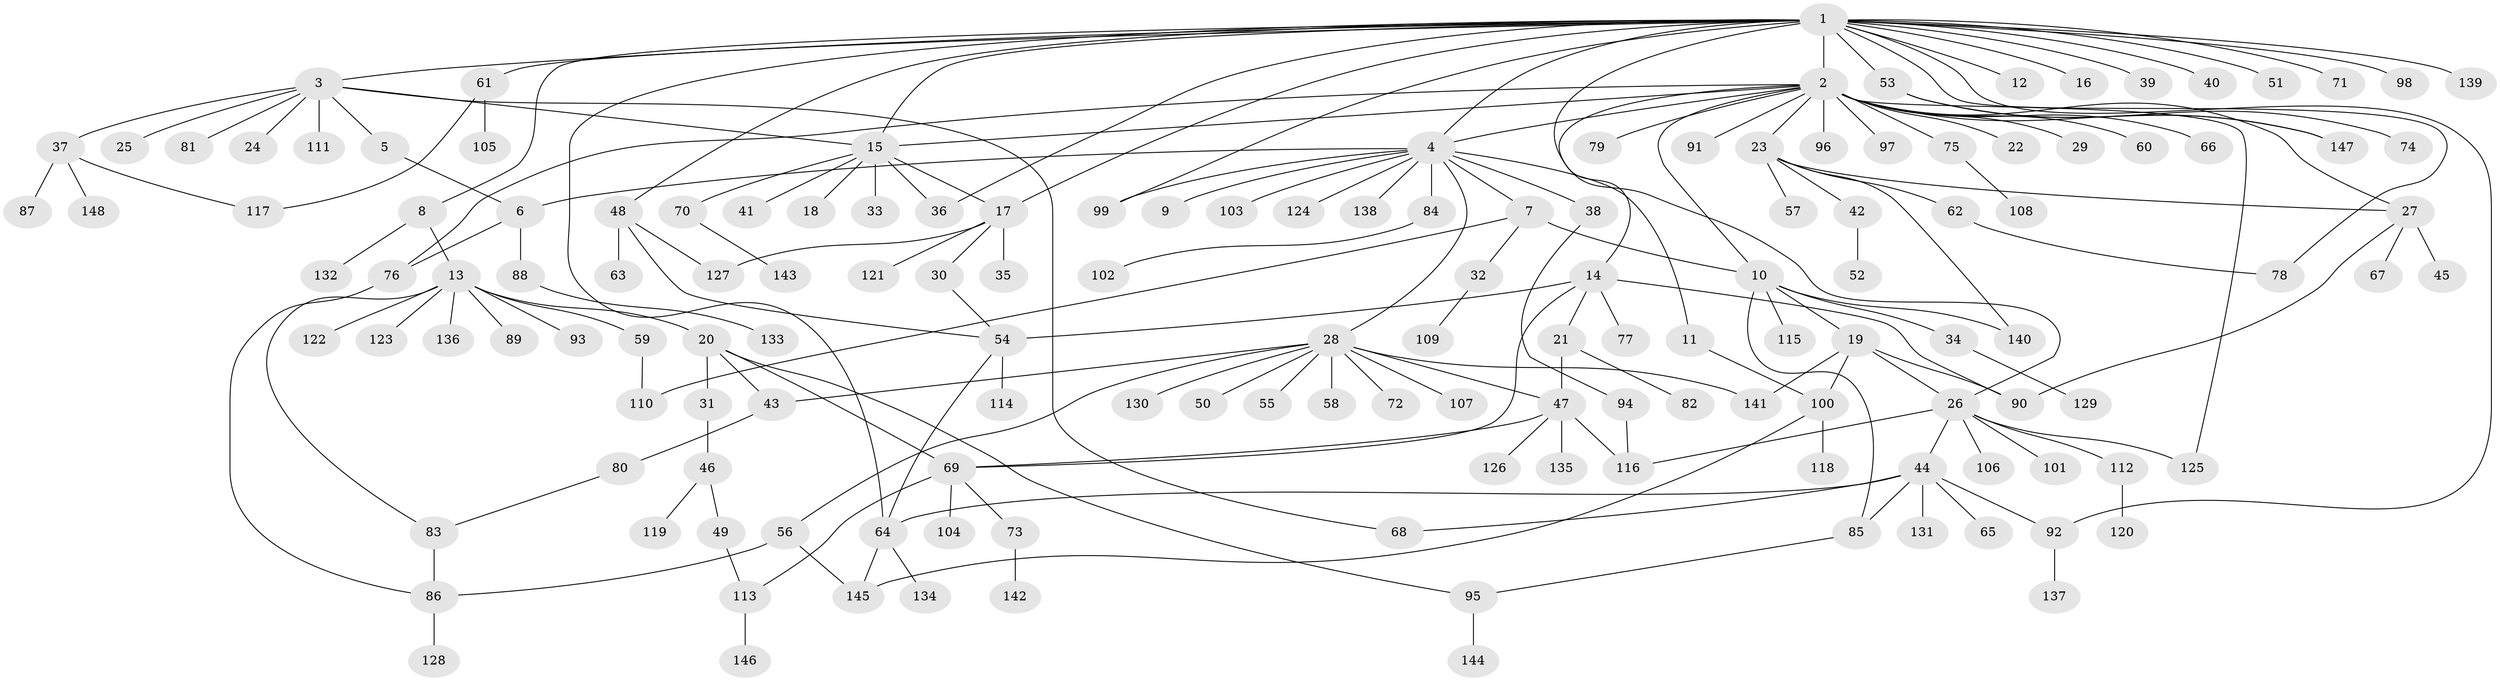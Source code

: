 // coarse degree distribution, {13: 0.013513513513513514, 10: 0.013513513513513514, 8: 0.04054054054054054, 12: 0.013513513513513514, 2: 0.21621621621621623, 4: 0.12162162162162163, 1: 0.3783783783783784, 6: 0.02702702702702703, 7: 0.02702702702702703, 3: 0.05405405405405406, 5: 0.0945945945945946}
// Generated by graph-tools (version 1.1) at 2025/50/03/04/25 22:50:10]
// undirected, 148 vertices, 189 edges
graph export_dot {
  node [color=gray90,style=filled];
  1;
  2;
  3;
  4;
  5;
  6;
  7;
  8;
  9;
  10;
  11;
  12;
  13;
  14;
  15;
  16;
  17;
  18;
  19;
  20;
  21;
  22;
  23;
  24;
  25;
  26;
  27;
  28;
  29;
  30;
  31;
  32;
  33;
  34;
  35;
  36;
  37;
  38;
  39;
  40;
  41;
  42;
  43;
  44;
  45;
  46;
  47;
  48;
  49;
  50;
  51;
  52;
  53;
  54;
  55;
  56;
  57;
  58;
  59;
  60;
  61;
  62;
  63;
  64;
  65;
  66;
  67;
  68;
  69;
  70;
  71;
  72;
  73;
  74;
  75;
  76;
  77;
  78;
  79;
  80;
  81;
  82;
  83;
  84;
  85;
  86;
  87;
  88;
  89;
  90;
  91;
  92;
  93;
  94;
  95;
  96;
  97;
  98;
  99;
  100;
  101;
  102;
  103;
  104;
  105;
  106;
  107;
  108;
  109;
  110;
  111;
  112;
  113;
  114;
  115;
  116;
  117;
  118;
  119;
  120;
  121;
  122;
  123;
  124;
  125;
  126;
  127;
  128;
  129;
  130;
  131;
  132;
  133;
  134;
  135;
  136;
  137;
  138;
  139;
  140;
  141;
  142;
  143;
  144;
  145;
  146;
  147;
  148;
  1 -- 2;
  1 -- 3;
  1 -- 4;
  1 -- 8;
  1 -- 12;
  1 -- 15;
  1 -- 16;
  1 -- 17;
  1 -- 26;
  1 -- 36;
  1 -- 39;
  1 -- 40;
  1 -- 48;
  1 -- 51;
  1 -- 53;
  1 -- 61;
  1 -- 64;
  1 -- 71;
  1 -- 78;
  1 -- 92;
  1 -- 98;
  1 -- 99;
  1 -- 139;
  2 -- 4;
  2 -- 10;
  2 -- 14;
  2 -- 15;
  2 -- 22;
  2 -- 23;
  2 -- 27;
  2 -- 29;
  2 -- 60;
  2 -- 66;
  2 -- 75;
  2 -- 76;
  2 -- 79;
  2 -- 91;
  2 -- 96;
  2 -- 97;
  2 -- 125;
  2 -- 147;
  3 -- 5;
  3 -- 15;
  3 -- 24;
  3 -- 25;
  3 -- 37;
  3 -- 68;
  3 -- 81;
  3 -- 111;
  4 -- 6;
  4 -- 7;
  4 -- 9;
  4 -- 11;
  4 -- 28;
  4 -- 38;
  4 -- 84;
  4 -- 99;
  4 -- 103;
  4 -- 124;
  4 -- 138;
  5 -- 6;
  6 -- 76;
  6 -- 88;
  7 -- 10;
  7 -- 32;
  7 -- 110;
  8 -- 13;
  8 -- 132;
  10 -- 19;
  10 -- 34;
  10 -- 85;
  10 -- 115;
  10 -- 140;
  11 -- 100;
  13 -- 20;
  13 -- 59;
  13 -- 83;
  13 -- 89;
  13 -- 93;
  13 -- 122;
  13 -- 123;
  13 -- 136;
  14 -- 21;
  14 -- 54;
  14 -- 69;
  14 -- 77;
  14 -- 90;
  15 -- 17;
  15 -- 18;
  15 -- 33;
  15 -- 36;
  15 -- 41;
  15 -- 70;
  17 -- 30;
  17 -- 35;
  17 -- 121;
  17 -- 127;
  19 -- 26;
  19 -- 90;
  19 -- 100;
  19 -- 141;
  20 -- 31;
  20 -- 43;
  20 -- 69;
  20 -- 95;
  21 -- 47;
  21 -- 82;
  23 -- 27;
  23 -- 42;
  23 -- 57;
  23 -- 62;
  23 -- 140;
  26 -- 44;
  26 -- 101;
  26 -- 106;
  26 -- 112;
  26 -- 116;
  26 -- 125;
  27 -- 45;
  27 -- 67;
  27 -- 90;
  28 -- 43;
  28 -- 47;
  28 -- 50;
  28 -- 55;
  28 -- 56;
  28 -- 58;
  28 -- 72;
  28 -- 107;
  28 -- 130;
  28 -- 141;
  30 -- 54;
  31 -- 46;
  32 -- 109;
  34 -- 129;
  37 -- 87;
  37 -- 117;
  37 -- 148;
  38 -- 94;
  42 -- 52;
  43 -- 80;
  44 -- 64;
  44 -- 65;
  44 -- 68;
  44 -- 85;
  44 -- 92;
  44 -- 131;
  46 -- 49;
  46 -- 119;
  47 -- 69;
  47 -- 116;
  47 -- 126;
  47 -- 135;
  48 -- 54;
  48 -- 63;
  48 -- 127;
  49 -- 113;
  53 -- 74;
  53 -- 147;
  54 -- 64;
  54 -- 114;
  56 -- 86;
  56 -- 145;
  59 -- 110;
  61 -- 105;
  61 -- 117;
  62 -- 78;
  64 -- 134;
  64 -- 145;
  69 -- 73;
  69 -- 104;
  69 -- 113;
  70 -- 143;
  73 -- 142;
  75 -- 108;
  76 -- 86;
  80 -- 83;
  83 -- 86;
  84 -- 102;
  85 -- 95;
  86 -- 128;
  88 -- 133;
  92 -- 137;
  94 -- 116;
  95 -- 144;
  100 -- 118;
  100 -- 145;
  112 -- 120;
  113 -- 146;
}
